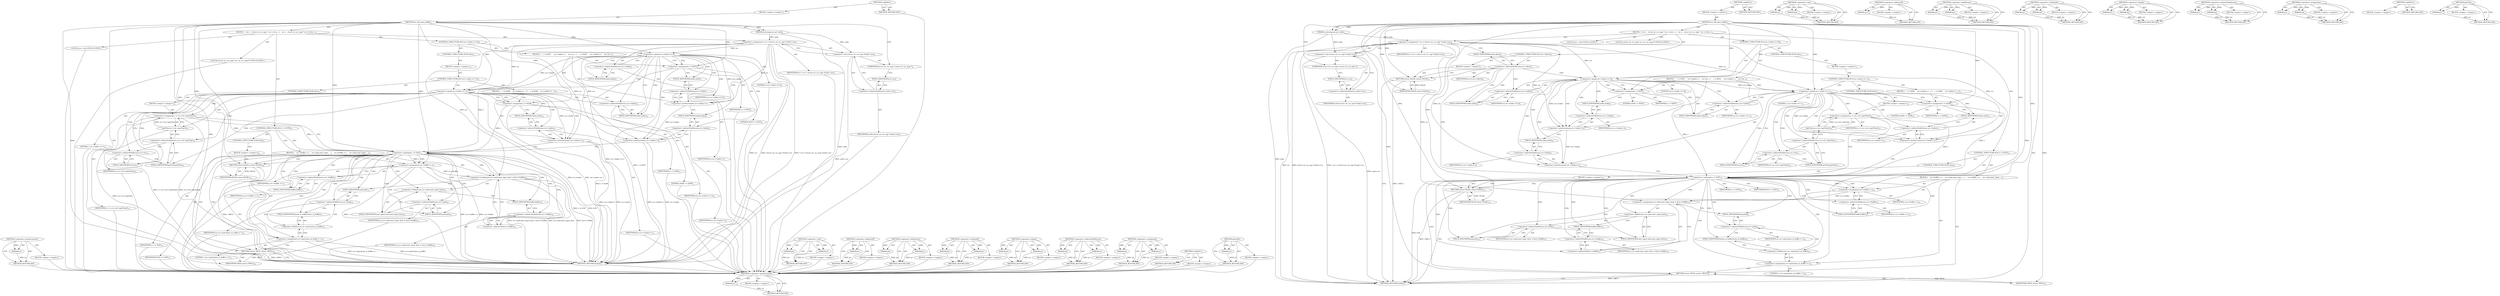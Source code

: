 digraph "getChar" {
vulnerable_147 [label=<(METHOD,&lt;operator&gt;.postIncrement)>];
vulnerable_148 [label=<(PARAM,p1)>];
vulnerable_149 [label=<(BLOCK,&lt;empty&gt;,&lt;empty&gt;)>];
vulnerable_150 [label=<(METHOD_RETURN,ANY)>];
vulnerable_6 [label=<(METHOD,&lt;global&gt;)<SUB>1</SUB>>];
vulnerable_7 [label=<(BLOCK,&lt;empty&gt;,&lt;empty&gt;)<SUB>1</SUB>>];
vulnerable_8 [label=<(METHOD,str_fill_input_buffer)<SUB>1</SUB>>];
vulnerable_9 [label=<(PARAM,j_decompress_ptr cinfo)<SUB>1</SUB>>];
vulnerable_10 [label=<(BLOCK,{
   int c;
   struct str_src_mgr * src = (stru...,{
   int c;
   struct str_src_mgr * src = (stru...)<SUB>2</SUB>>];
vulnerable_11 [label="<(LOCAL,int c: int)<SUB>3</SUB>>"];
vulnerable_12 [label="<(LOCAL,struct str_src_mgr* src: str_src_mgr*)<SUB>4</SUB>>"];
vulnerable_13 [label=<(&lt;operator&gt;.assignment,* src = (struct str_src_mgr *)cinfo-&gt;src)<SUB>4</SUB>>];
vulnerable_14 [label=<(IDENTIFIER,src,* src = (struct str_src_mgr *)cinfo-&gt;src)<SUB>4</SUB>>];
vulnerable_15 [label=<(&lt;operator&gt;.cast,(struct str_src_mgr *)cinfo-&gt;src)<SUB>4</SUB>>];
vulnerable_16 [label=<(UNKNOWN,struct str_src_mgr *,struct str_src_mgr *)<SUB>4</SUB>>];
vulnerable_17 [label=<(&lt;operator&gt;.indirectFieldAccess,cinfo-&gt;src)<SUB>4</SUB>>];
vulnerable_18 [label=<(IDENTIFIER,cinfo,(struct str_src_mgr *)cinfo-&gt;src)<SUB>4</SUB>>];
vulnerable_19 [label=<(FIELD_IDENTIFIER,src,src)<SUB>4</SUB>>];
vulnerable_20 [label=<(CONTROL_STRUCTURE,IF,if (src-&gt;abort))<SUB>5</SUB>>];
vulnerable_21 [label=<(&lt;operator&gt;.indirectFieldAccess,src-&gt;abort)<SUB>5</SUB>>];
vulnerable_22 [label=<(IDENTIFIER,src,if (src-&gt;abort))<SUB>5</SUB>>];
vulnerable_23 [label=<(FIELD_IDENTIFIER,abort,abort)<SUB>5</SUB>>];
vulnerable_24 [label=<(BLOCK,&lt;empty&gt;,&lt;empty&gt;)<SUB>5</SUB>>];
vulnerable_25 [label=<(RETURN,return FALSE;,return FALSE;)<SUB>5</SUB>>];
vulnerable_26 [label=<(IDENTIFIER,FALSE,return FALSE;)<SUB>5</SUB>>];
vulnerable_27 [label=<(CONTROL_STRUCTURE,IF,if (src-&gt;index == 0))<SUB>6</SUB>>];
vulnerable_28 [label=<(&lt;operator&gt;.equals,src-&gt;index == 0)<SUB>6</SUB>>];
vulnerable_29 [label=<(&lt;operator&gt;.indirectFieldAccess,src-&gt;index)<SUB>6</SUB>>];
vulnerable_30 [label=<(IDENTIFIER,src,src-&gt;index == 0)<SUB>6</SUB>>];
vulnerable_31 [label=<(FIELD_IDENTIFIER,index,index)<SUB>6</SUB>>];
vulnerable_32 [label=<(LITERAL,0,src-&gt;index == 0)<SUB>6</SUB>>];
vulnerable_33 [label=<(BLOCK,{
     c = 0xFF;
     src-&gt;index++;
    src-&gt;in...,{
     c = 0xFF;
     src-&gt;index++;
    src-&gt;in...)<SUB>6</SUB>>];
vulnerable_34 [label=<(&lt;operator&gt;.assignment,c = 0xFF)<SUB>7</SUB>>];
vulnerable_35 [label=<(IDENTIFIER,c,c = 0xFF)<SUB>7</SUB>>];
vulnerable_36 [label=<(LITERAL,0xFF,c = 0xFF)<SUB>7</SUB>>];
vulnerable_37 [label=<(&lt;operator&gt;.postIncrement,src-&gt;index++)<SUB>8</SUB>>];
vulnerable_38 [label=<(&lt;operator&gt;.indirectFieldAccess,src-&gt;index)<SUB>8</SUB>>];
vulnerable_39 [label=<(IDENTIFIER,src,src-&gt;index++)<SUB>8</SUB>>];
vulnerable_40 [label=<(FIELD_IDENTIFIER,index,index)<SUB>8</SUB>>];
vulnerable_41 [label=<(&lt;operator&gt;.postIncrement,src-&gt;index++)<SUB>9</SUB>>];
vulnerable_42 [label=<(&lt;operator&gt;.indirectFieldAccess,src-&gt;index)<SUB>9</SUB>>];
vulnerable_43 [label=<(IDENTIFIER,src,src-&gt;index++)<SUB>9</SUB>>];
vulnerable_44 [label=<(FIELD_IDENTIFIER,index,index)<SUB>9</SUB>>];
vulnerable_45 [label=<(CONTROL_STRUCTURE,ELSE,else)<SUB>11</SUB>>];
vulnerable_46 [label=<(BLOCK,&lt;empty&gt;,&lt;empty&gt;)<SUB>11</SUB>>];
vulnerable_47 [label=<(CONTROL_STRUCTURE,IF,if (src-&gt;index == 1))<SUB>11</SUB>>];
vulnerable_48 [label=<(&lt;operator&gt;.equals,src-&gt;index == 1)<SUB>11</SUB>>];
vulnerable_49 [label=<(&lt;operator&gt;.indirectFieldAccess,src-&gt;index)<SUB>11</SUB>>];
vulnerable_50 [label=<(IDENTIFIER,src,src-&gt;index == 1)<SUB>11</SUB>>];
vulnerable_51 [label=<(FIELD_IDENTIFIER,index,index)<SUB>11</SUB>>];
vulnerable_52 [label=<(LITERAL,1,src-&gt;index == 1)<SUB>11</SUB>>];
vulnerable_53 [label=<(BLOCK,{
    c = 0xD8;
    src-&gt;index++;
  },{
    c = 0xD8;
    src-&gt;index++;
  })<SUB>11</SUB>>];
vulnerable_54 [label=<(&lt;operator&gt;.assignment,c = 0xD8)<SUB>12</SUB>>];
vulnerable_55 [label=<(IDENTIFIER,c,c = 0xD8)<SUB>12</SUB>>];
vulnerable_56 [label=<(LITERAL,0xD8,c = 0xD8)<SUB>12</SUB>>];
vulnerable_57 [label=<(&lt;operator&gt;.postIncrement,src-&gt;index++)<SUB>13</SUB>>];
vulnerable_58 [label=<(&lt;operator&gt;.indirectFieldAccess,src-&gt;index)<SUB>13</SUB>>];
vulnerable_59 [label=<(IDENTIFIER,src,src-&gt;index++)<SUB>13</SUB>>];
vulnerable_60 [label=<(FIELD_IDENTIFIER,index,index)<SUB>13</SUB>>];
vulnerable_61 [label=<(CONTROL_STRUCTURE,ELSE,else)<SUB>15</SUB>>];
vulnerable_62 [label=<(BLOCK,&lt;empty&gt;,&lt;empty&gt;)<SUB>15</SUB>>];
vulnerable_63 [label=<(&lt;operator&gt;.assignment,c = src-&gt;str-&gt;getChar())<SUB>15</SUB>>];
vulnerable_64 [label=<(IDENTIFIER,c,c = src-&gt;str-&gt;getChar())<SUB>15</SUB>>];
vulnerable_65 [label=<(getChar,src-&gt;str-&gt;getChar())<SUB>15</SUB>>];
vulnerable_66 [label=<(&lt;operator&gt;.indirectFieldAccess,src-&gt;str-&gt;getChar)<SUB>15</SUB>>];
vulnerable_67 [label=<(&lt;operator&gt;.indirectFieldAccess,src-&gt;str)<SUB>15</SUB>>];
vulnerable_68 [label=<(IDENTIFIER,src,src-&gt;str-&gt;getChar())<SUB>15</SUB>>];
vulnerable_69 [label=<(FIELD_IDENTIFIER,str,str)<SUB>15</SUB>>];
vulnerable_70 [label=<(FIELD_IDENTIFIER,getChar,getChar)<SUB>15</SUB>>];
vulnerable_71 [label=<(CONTROL_STRUCTURE,IF,if (c != EOF))<SUB>16</SUB>>];
vulnerable_72 [label=<(&lt;operator&gt;.notEquals,c != EOF)<SUB>16</SUB>>];
vulnerable_73 [label=<(IDENTIFIER,c,c != EOF)<SUB>16</SUB>>];
vulnerable_74 [label=<(IDENTIFIER,EOF,c != EOF)<SUB>16</SUB>>];
vulnerable_75 [label=<(BLOCK,{
    src-&gt;buffer = c;
    src-&gt;pub.next_input_...,{
    src-&gt;buffer = c;
    src-&gt;pub.next_input_...)<SUB>17</SUB>>];
vulnerable_76 [label=<(&lt;operator&gt;.assignment,src-&gt;buffer = c)<SUB>18</SUB>>];
vulnerable_77 [label=<(&lt;operator&gt;.indirectFieldAccess,src-&gt;buffer)<SUB>18</SUB>>];
vulnerable_78 [label=<(IDENTIFIER,src,src-&gt;buffer = c)<SUB>18</SUB>>];
vulnerable_79 [label=<(FIELD_IDENTIFIER,buffer,buffer)<SUB>18</SUB>>];
vulnerable_80 [label=<(IDENTIFIER,c,src-&gt;buffer = c)<SUB>18</SUB>>];
vulnerable_81 [label=<(&lt;operator&gt;.assignment,src-&gt;pub.next_input_byte = &amp;src-&gt;buffer)<SUB>19</SUB>>];
vulnerable_82 [label=<(&lt;operator&gt;.fieldAccess,src-&gt;pub.next_input_byte)<SUB>19</SUB>>];
vulnerable_83 [label=<(&lt;operator&gt;.indirectFieldAccess,src-&gt;pub)<SUB>19</SUB>>];
vulnerable_84 [label=<(IDENTIFIER,src,src-&gt;pub.next_input_byte = &amp;src-&gt;buffer)<SUB>19</SUB>>];
vulnerable_85 [label=<(FIELD_IDENTIFIER,pub,pub)<SUB>19</SUB>>];
vulnerable_86 [label=<(FIELD_IDENTIFIER,next_input_byte,next_input_byte)<SUB>19</SUB>>];
vulnerable_87 [label=<(&lt;operator&gt;.addressOf,&amp;src-&gt;buffer)<SUB>19</SUB>>];
vulnerable_88 [label=<(&lt;operator&gt;.indirectFieldAccess,src-&gt;buffer)<SUB>19</SUB>>];
vulnerable_89 [label=<(IDENTIFIER,src,src-&gt;pub.next_input_byte = &amp;src-&gt;buffer)<SUB>19</SUB>>];
vulnerable_90 [label=<(FIELD_IDENTIFIER,buffer,buffer)<SUB>19</SUB>>];
vulnerable_91 [label=<(&lt;operator&gt;.assignment,src-&gt;pub.bytes_in_buffer = 1)<SUB>20</SUB>>];
vulnerable_92 [label=<(&lt;operator&gt;.fieldAccess,src-&gt;pub.bytes_in_buffer)<SUB>20</SUB>>];
vulnerable_93 [label=<(&lt;operator&gt;.indirectFieldAccess,src-&gt;pub)<SUB>20</SUB>>];
vulnerable_94 [label=<(IDENTIFIER,src,src-&gt;pub.bytes_in_buffer = 1)<SUB>20</SUB>>];
vulnerable_95 [label=<(FIELD_IDENTIFIER,pub,pub)<SUB>20</SUB>>];
vulnerable_96 [label=<(FIELD_IDENTIFIER,bytes_in_buffer,bytes_in_buffer)<SUB>20</SUB>>];
vulnerable_97 [label=<(LITERAL,1,src-&gt;pub.bytes_in_buffer = 1)<SUB>20</SUB>>];
vulnerable_98 [label=<(RETURN,return TRUE;,return TRUE;)<SUB>21</SUB>>];
vulnerable_99 [label=<(IDENTIFIER,TRUE,return TRUE;)<SUB>21</SUB>>];
vulnerable_100 [label=<(CONTROL_STRUCTURE,ELSE,else)<SUB>23</SUB>>];
vulnerable_101 [label=<(BLOCK,&lt;empty&gt;,&lt;empty&gt;)<SUB>23</SUB>>];
vulnerable_102 [label=<(RETURN,return FALSE;,return FALSE;)<SUB>23</SUB>>];
vulnerable_103 [label=<(IDENTIFIER,FALSE,return FALSE;)<SUB>23</SUB>>];
vulnerable_104 [label=<(METHOD_RETURN,boolean)<SUB>1</SUB>>];
vulnerable_106 [label=<(METHOD_RETURN,ANY)<SUB>1</SUB>>];
vulnerable_132 [label=<(METHOD,&lt;operator&gt;.cast)>];
vulnerable_133 [label=<(PARAM,p1)>];
vulnerable_134 [label=<(PARAM,p2)>];
vulnerable_135 [label=<(BLOCK,&lt;empty&gt;,&lt;empty&gt;)>];
vulnerable_136 [label=<(METHOD_RETURN,ANY)>];
vulnerable_165 [label=<(METHOD,&lt;operator&gt;.addressOf)>];
vulnerable_166 [label=<(PARAM,p1)>];
vulnerable_167 [label=<(BLOCK,&lt;empty&gt;,&lt;empty&gt;)>];
vulnerable_168 [label=<(METHOD_RETURN,ANY)>];
vulnerable_160 [label=<(METHOD,&lt;operator&gt;.fieldAccess)>];
vulnerable_161 [label=<(PARAM,p1)>];
vulnerable_162 [label=<(PARAM,p2)>];
vulnerable_163 [label=<(BLOCK,&lt;empty&gt;,&lt;empty&gt;)>];
vulnerable_164 [label=<(METHOD_RETURN,ANY)>];
vulnerable_155 [label=<(METHOD,&lt;operator&gt;.notEquals)>];
vulnerable_156 [label=<(PARAM,p1)>];
vulnerable_157 [label=<(PARAM,p2)>];
vulnerable_158 [label=<(BLOCK,&lt;empty&gt;,&lt;empty&gt;)>];
vulnerable_159 [label=<(METHOD_RETURN,ANY)>];
vulnerable_142 [label=<(METHOD,&lt;operator&gt;.equals)>];
vulnerable_143 [label=<(PARAM,p1)>];
vulnerable_144 [label=<(PARAM,p2)>];
vulnerable_145 [label=<(BLOCK,&lt;empty&gt;,&lt;empty&gt;)>];
vulnerable_146 [label=<(METHOD_RETURN,ANY)>];
vulnerable_137 [label=<(METHOD,&lt;operator&gt;.indirectFieldAccess)>];
vulnerable_138 [label=<(PARAM,p1)>];
vulnerable_139 [label=<(PARAM,p2)>];
vulnerable_140 [label=<(BLOCK,&lt;empty&gt;,&lt;empty&gt;)>];
vulnerable_141 [label=<(METHOD_RETURN,ANY)>];
vulnerable_127 [label=<(METHOD,&lt;operator&gt;.assignment)>];
vulnerable_128 [label=<(PARAM,p1)>];
vulnerable_129 [label=<(PARAM,p2)>];
vulnerable_130 [label=<(BLOCK,&lt;empty&gt;,&lt;empty&gt;)>];
vulnerable_131 [label=<(METHOD_RETURN,ANY)>];
vulnerable_121 [label=<(METHOD,&lt;global&gt;)<SUB>1</SUB>>];
vulnerable_122 [label=<(BLOCK,&lt;empty&gt;,&lt;empty&gt;)>];
vulnerable_123 [label=<(METHOD_RETURN,ANY)>];
vulnerable_151 [label=<(METHOD,getChar)>];
vulnerable_152 [label=<(PARAM,p1)>];
vulnerable_153 [label=<(BLOCK,&lt;empty&gt;,&lt;empty&gt;)>];
vulnerable_154 [label=<(METHOD_RETURN,ANY)>];
fixed_140 [label=<(METHOD,&lt;operator&gt;.postIncrement)>];
fixed_141 [label=<(PARAM,p1)>];
fixed_142 [label=<(BLOCK,&lt;empty&gt;,&lt;empty&gt;)>];
fixed_143 [label=<(METHOD_RETURN,ANY)>];
fixed_6 [label=<(METHOD,&lt;global&gt;)<SUB>1</SUB>>];
fixed_7 [label=<(BLOCK,&lt;empty&gt;,&lt;empty&gt;)<SUB>1</SUB>>];
fixed_8 [label=<(METHOD,str_fill_input_buffer)<SUB>1</SUB>>];
fixed_9 [label=<(PARAM,j_decompress_ptr cinfo)<SUB>1</SUB>>];
fixed_10 [label=<(BLOCK,{
   int c;
   struct str_src_mgr * src = (stru...,{
   int c;
   struct str_src_mgr * src = (stru...)<SUB>2</SUB>>];
fixed_11 [label="<(LOCAL,int c: int)<SUB>3</SUB>>"];
fixed_12 [label="<(LOCAL,struct str_src_mgr* src: str_src_mgr*)<SUB>4</SUB>>"];
fixed_13 [label=<(&lt;operator&gt;.assignment,* src = (struct str_src_mgr *)cinfo-&gt;src)<SUB>4</SUB>>];
fixed_14 [label=<(IDENTIFIER,src,* src = (struct str_src_mgr *)cinfo-&gt;src)<SUB>4</SUB>>];
fixed_15 [label=<(&lt;operator&gt;.cast,(struct str_src_mgr *)cinfo-&gt;src)<SUB>4</SUB>>];
fixed_16 [label=<(UNKNOWN,struct str_src_mgr *,struct str_src_mgr *)<SUB>4</SUB>>];
fixed_17 [label=<(&lt;operator&gt;.indirectFieldAccess,cinfo-&gt;src)<SUB>4</SUB>>];
fixed_18 [label=<(IDENTIFIER,cinfo,(struct str_src_mgr *)cinfo-&gt;src)<SUB>4</SUB>>];
fixed_19 [label=<(FIELD_IDENTIFIER,src,src)<SUB>4</SUB>>];
fixed_20 [label=<(CONTROL_STRUCTURE,IF,if (src-&gt;index == 0))<SUB>5</SUB>>];
fixed_21 [label=<(&lt;operator&gt;.equals,src-&gt;index == 0)<SUB>5</SUB>>];
fixed_22 [label=<(&lt;operator&gt;.indirectFieldAccess,src-&gt;index)<SUB>5</SUB>>];
fixed_23 [label=<(IDENTIFIER,src,src-&gt;index == 0)<SUB>5</SUB>>];
fixed_24 [label=<(FIELD_IDENTIFIER,index,index)<SUB>5</SUB>>];
fixed_25 [label=<(LITERAL,0,src-&gt;index == 0)<SUB>5</SUB>>];
fixed_26 [label=<(BLOCK,{
     c = 0xFF;
     src-&gt;index++;
    src-&gt;in...,{
     c = 0xFF;
     src-&gt;index++;
    src-&gt;in...)<SUB>5</SUB>>];
fixed_27 [label=<(&lt;operator&gt;.assignment,c = 0xFF)<SUB>6</SUB>>];
fixed_28 [label=<(IDENTIFIER,c,c = 0xFF)<SUB>6</SUB>>];
fixed_29 [label=<(LITERAL,0xFF,c = 0xFF)<SUB>6</SUB>>];
fixed_30 [label=<(&lt;operator&gt;.postIncrement,src-&gt;index++)<SUB>7</SUB>>];
fixed_31 [label=<(&lt;operator&gt;.indirectFieldAccess,src-&gt;index)<SUB>7</SUB>>];
fixed_32 [label=<(IDENTIFIER,src,src-&gt;index++)<SUB>7</SUB>>];
fixed_33 [label=<(FIELD_IDENTIFIER,index,index)<SUB>7</SUB>>];
fixed_34 [label=<(&lt;operator&gt;.postIncrement,src-&gt;index++)<SUB>8</SUB>>];
fixed_35 [label=<(&lt;operator&gt;.indirectFieldAccess,src-&gt;index)<SUB>8</SUB>>];
fixed_36 [label=<(IDENTIFIER,src,src-&gt;index++)<SUB>8</SUB>>];
fixed_37 [label=<(FIELD_IDENTIFIER,index,index)<SUB>8</SUB>>];
fixed_38 [label=<(CONTROL_STRUCTURE,ELSE,else)<SUB>10</SUB>>];
fixed_39 [label=<(BLOCK,&lt;empty&gt;,&lt;empty&gt;)<SUB>10</SUB>>];
fixed_40 [label=<(CONTROL_STRUCTURE,IF,if (src-&gt;index == 1))<SUB>10</SUB>>];
fixed_41 [label=<(&lt;operator&gt;.equals,src-&gt;index == 1)<SUB>10</SUB>>];
fixed_42 [label=<(&lt;operator&gt;.indirectFieldAccess,src-&gt;index)<SUB>10</SUB>>];
fixed_43 [label=<(IDENTIFIER,src,src-&gt;index == 1)<SUB>10</SUB>>];
fixed_44 [label=<(FIELD_IDENTIFIER,index,index)<SUB>10</SUB>>];
fixed_45 [label=<(LITERAL,1,src-&gt;index == 1)<SUB>10</SUB>>];
fixed_46 [label=<(BLOCK,{
    c = 0xD8;
    src-&gt;index++;
  },{
    c = 0xD8;
    src-&gt;index++;
  })<SUB>10</SUB>>];
fixed_47 [label=<(&lt;operator&gt;.assignment,c = 0xD8)<SUB>11</SUB>>];
fixed_48 [label=<(IDENTIFIER,c,c = 0xD8)<SUB>11</SUB>>];
fixed_49 [label=<(LITERAL,0xD8,c = 0xD8)<SUB>11</SUB>>];
fixed_50 [label=<(&lt;operator&gt;.postIncrement,src-&gt;index++)<SUB>12</SUB>>];
fixed_51 [label=<(&lt;operator&gt;.indirectFieldAccess,src-&gt;index)<SUB>12</SUB>>];
fixed_52 [label=<(IDENTIFIER,src,src-&gt;index++)<SUB>12</SUB>>];
fixed_53 [label=<(FIELD_IDENTIFIER,index,index)<SUB>12</SUB>>];
fixed_54 [label=<(CONTROL_STRUCTURE,ELSE,else)<SUB>14</SUB>>];
fixed_55 [label=<(BLOCK,&lt;empty&gt;,&lt;empty&gt;)<SUB>14</SUB>>];
fixed_56 [label=<(&lt;operator&gt;.assignment,c = src-&gt;str-&gt;getChar())<SUB>14</SUB>>];
fixed_57 [label=<(IDENTIFIER,c,c = src-&gt;str-&gt;getChar())<SUB>14</SUB>>];
fixed_58 [label=<(getChar,src-&gt;str-&gt;getChar())<SUB>14</SUB>>];
fixed_59 [label=<(&lt;operator&gt;.indirectFieldAccess,src-&gt;str-&gt;getChar)<SUB>14</SUB>>];
fixed_60 [label=<(&lt;operator&gt;.indirectFieldAccess,src-&gt;str)<SUB>14</SUB>>];
fixed_61 [label=<(IDENTIFIER,src,src-&gt;str-&gt;getChar())<SUB>14</SUB>>];
fixed_62 [label=<(FIELD_IDENTIFIER,str,str)<SUB>14</SUB>>];
fixed_63 [label=<(FIELD_IDENTIFIER,getChar,getChar)<SUB>14</SUB>>];
fixed_64 [label=<(CONTROL_STRUCTURE,IF,if (c != EOF))<SUB>15</SUB>>];
fixed_65 [label=<(&lt;operator&gt;.notEquals,c != EOF)<SUB>15</SUB>>];
fixed_66 [label=<(IDENTIFIER,c,c != EOF)<SUB>15</SUB>>];
fixed_67 [label=<(IDENTIFIER,EOF,c != EOF)<SUB>15</SUB>>];
fixed_68 [label=<(BLOCK,{
    src-&gt;buffer = c;
    src-&gt;pub.next_input_...,{
    src-&gt;buffer = c;
    src-&gt;pub.next_input_...)<SUB>16</SUB>>];
fixed_69 [label=<(&lt;operator&gt;.assignment,src-&gt;buffer = c)<SUB>17</SUB>>];
fixed_70 [label=<(&lt;operator&gt;.indirectFieldAccess,src-&gt;buffer)<SUB>17</SUB>>];
fixed_71 [label=<(IDENTIFIER,src,src-&gt;buffer = c)<SUB>17</SUB>>];
fixed_72 [label=<(FIELD_IDENTIFIER,buffer,buffer)<SUB>17</SUB>>];
fixed_73 [label=<(IDENTIFIER,c,src-&gt;buffer = c)<SUB>17</SUB>>];
fixed_74 [label=<(&lt;operator&gt;.assignment,src-&gt;pub.next_input_byte = &amp;src-&gt;buffer)<SUB>18</SUB>>];
fixed_75 [label=<(&lt;operator&gt;.fieldAccess,src-&gt;pub.next_input_byte)<SUB>18</SUB>>];
fixed_76 [label=<(&lt;operator&gt;.indirectFieldAccess,src-&gt;pub)<SUB>18</SUB>>];
fixed_77 [label=<(IDENTIFIER,src,src-&gt;pub.next_input_byte = &amp;src-&gt;buffer)<SUB>18</SUB>>];
fixed_78 [label=<(FIELD_IDENTIFIER,pub,pub)<SUB>18</SUB>>];
fixed_79 [label=<(FIELD_IDENTIFIER,next_input_byte,next_input_byte)<SUB>18</SUB>>];
fixed_80 [label=<(&lt;operator&gt;.addressOf,&amp;src-&gt;buffer)<SUB>18</SUB>>];
fixed_81 [label=<(&lt;operator&gt;.indirectFieldAccess,src-&gt;buffer)<SUB>18</SUB>>];
fixed_82 [label=<(IDENTIFIER,src,src-&gt;pub.next_input_byte = &amp;src-&gt;buffer)<SUB>18</SUB>>];
fixed_83 [label=<(FIELD_IDENTIFIER,buffer,buffer)<SUB>18</SUB>>];
fixed_84 [label=<(&lt;operator&gt;.assignment,src-&gt;pub.bytes_in_buffer = 1)<SUB>19</SUB>>];
fixed_85 [label=<(&lt;operator&gt;.fieldAccess,src-&gt;pub.bytes_in_buffer)<SUB>19</SUB>>];
fixed_86 [label=<(&lt;operator&gt;.indirectFieldAccess,src-&gt;pub)<SUB>19</SUB>>];
fixed_87 [label=<(IDENTIFIER,src,src-&gt;pub.bytes_in_buffer = 1)<SUB>19</SUB>>];
fixed_88 [label=<(FIELD_IDENTIFIER,pub,pub)<SUB>19</SUB>>];
fixed_89 [label=<(FIELD_IDENTIFIER,bytes_in_buffer,bytes_in_buffer)<SUB>19</SUB>>];
fixed_90 [label=<(LITERAL,1,src-&gt;pub.bytes_in_buffer = 1)<SUB>19</SUB>>];
fixed_91 [label=<(RETURN,return TRUE;,return TRUE;)<SUB>20</SUB>>];
fixed_92 [label=<(IDENTIFIER,TRUE,return TRUE;)<SUB>20</SUB>>];
fixed_93 [label=<(CONTROL_STRUCTURE,ELSE,else)<SUB>22</SUB>>];
fixed_94 [label=<(BLOCK,&lt;empty&gt;,&lt;empty&gt;)<SUB>22</SUB>>];
fixed_95 [label=<(RETURN,return FALSE;,return FALSE;)<SUB>22</SUB>>];
fixed_96 [label=<(IDENTIFIER,FALSE,return FALSE;)<SUB>22</SUB>>];
fixed_97 [label=<(METHOD_RETURN,boolean)<SUB>1</SUB>>];
fixed_99 [label=<(METHOD_RETURN,ANY)<SUB>1</SUB>>];
fixed_125 [label=<(METHOD,&lt;operator&gt;.cast)>];
fixed_126 [label=<(PARAM,p1)>];
fixed_127 [label=<(PARAM,p2)>];
fixed_128 [label=<(BLOCK,&lt;empty&gt;,&lt;empty&gt;)>];
fixed_129 [label=<(METHOD_RETURN,ANY)>];
fixed_158 [label=<(METHOD,&lt;operator&gt;.addressOf)>];
fixed_159 [label=<(PARAM,p1)>];
fixed_160 [label=<(BLOCK,&lt;empty&gt;,&lt;empty&gt;)>];
fixed_161 [label=<(METHOD_RETURN,ANY)>];
fixed_153 [label=<(METHOD,&lt;operator&gt;.fieldAccess)>];
fixed_154 [label=<(PARAM,p1)>];
fixed_155 [label=<(PARAM,p2)>];
fixed_156 [label=<(BLOCK,&lt;empty&gt;,&lt;empty&gt;)>];
fixed_157 [label=<(METHOD_RETURN,ANY)>];
fixed_148 [label=<(METHOD,&lt;operator&gt;.notEquals)>];
fixed_149 [label=<(PARAM,p1)>];
fixed_150 [label=<(PARAM,p2)>];
fixed_151 [label=<(BLOCK,&lt;empty&gt;,&lt;empty&gt;)>];
fixed_152 [label=<(METHOD_RETURN,ANY)>];
fixed_135 [label=<(METHOD,&lt;operator&gt;.equals)>];
fixed_136 [label=<(PARAM,p1)>];
fixed_137 [label=<(PARAM,p2)>];
fixed_138 [label=<(BLOCK,&lt;empty&gt;,&lt;empty&gt;)>];
fixed_139 [label=<(METHOD_RETURN,ANY)>];
fixed_130 [label=<(METHOD,&lt;operator&gt;.indirectFieldAccess)>];
fixed_131 [label=<(PARAM,p1)>];
fixed_132 [label=<(PARAM,p2)>];
fixed_133 [label=<(BLOCK,&lt;empty&gt;,&lt;empty&gt;)>];
fixed_134 [label=<(METHOD_RETURN,ANY)>];
fixed_120 [label=<(METHOD,&lt;operator&gt;.assignment)>];
fixed_121 [label=<(PARAM,p1)>];
fixed_122 [label=<(PARAM,p2)>];
fixed_123 [label=<(BLOCK,&lt;empty&gt;,&lt;empty&gt;)>];
fixed_124 [label=<(METHOD_RETURN,ANY)>];
fixed_114 [label=<(METHOD,&lt;global&gt;)<SUB>1</SUB>>];
fixed_115 [label=<(BLOCK,&lt;empty&gt;,&lt;empty&gt;)>];
fixed_116 [label=<(METHOD_RETURN,ANY)>];
fixed_144 [label=<(METHOD,getChar)>];
fixed_145 [label=<(PARAM,p1)>];
fixed_146 [label=<(BLOCK,&lt;empty&gt;,&lt;empty&gt;)>];
fixed_147 [label=<(METHOD_RETURN,ANY)>];
vulnerable_147 -> vulnerable_148  [key=0, label="AST: "];
vulnerable_147 -> vulnerable_148  [key=1, label="DDG: "];
vulnerable_147 -> vulnerable_149  [key=0, label="AST: "];
vulnerable_147 -> vulnerable_150  [key=0, label="AST: "];
vulnerable_147 -> vulnerable_150  [key=1, label="CFG: "];
vulnerable_148 -> vulnerable_150  [key=0, label="DDG: p1"];
vulnerable_6 -> vulnerable_7  [key=0, label="AST: "];
vulnerable_6 -> vulnerable_106  [key=0, label="AST: "];
vulnerable_6 -> vulnerable_106  [key=1, label="CFG: "];
vulnerable_7 -> vulnerable_8  [key=0, label="AST: "];
vulnerable_8 -> vulnerable_9  [key=0, label="AST: "];
vulnerable_8 -> vulnerable_9  [key=1, label="DDG: "];
vulnerable_8 -> vulnerable_10  [key=0, label="AST: "];
vulnerable_8 -> vulnerable_104  [key=0, label="AST: "];
vulnerable_8 -> vulnerable_16  [key=0, label="CFG: "];
vulnerable_8 -> vulnerable_25  [key=0, label="DDG: "];
vulnerable_8 -> vulnerable_28  [key=0, label="DDG: "];
vulnerable_8 -> vulnerable_34  [key=0, label="DDG: "];
vulnerable_8 -> vulnerable_72  [key=0, label="DDG: "];
vulnerable_8 -> vulnerable_76  [key=0, label="DDG: "];
vulnerable_8 -> vulnerable_91  [key=0, label="DDG: "];
vulnerable_8 -> vulnerable_98  [key=0, label="DDG: "];
vulnerable_8 -> vulnerable_26  [key=0, label="DDG: "];
vulnerable_8 -> vulnerable_99  [key=0, label="DDG: "];
vulnerable_8 -> vulnerable_102  [key=0, label="DDG: "];
vulnerable_8 -> vulnerable_103  [key=0, label="DDG: "];
vulnerable_8 -> vulnerable_48  [key=0, label="DDG: "];
vulnerable_8 -> vulnerable_54  [key=0, label="DDG: "];
vulnerable_9 -> vulnerable_104  [key=0, label="DDG: cinfo"];
vulnerable_9 -> vulnerable_13  [key=0, label="DDG: cinfo"];
vulnerable_9 -> vulnerable_15  [key=0, label="DDG: cinfo"];
vulnerable_10 -> vulnerable_11  [key=0, label="AST: "];
vulnerable_10 -> vulnerable_12  [key=0, label="AST: "];
vulnerable_10 -> vulnerable_13  [key=0, label="AST: "];
vulnerable_10 -> vulnerable_20  [key=0, label="AST: "];
vulnerable_10 -> vulnerable_27  [key=0, label="AST: "];
vulnerable_10 -> vulnerable_71  [key=0, label="AST: "];
vulnerable_13 -> vulnerable_14  [key=0, label="AST: "];
vulnerable_13 -> vulnerable_15  [key=0, label="AST: "];
vulnerable_13 -> vulnerable_23  [key=0, label="CFG: "];
vulnerable_13 -> vulnerable_104  [key=0, label="DDG: src"];
vulnerable_13 -> vulnerable_104  [key=1, label="DDG: (struct str_src_mgr *)cinfo-&gt;src"];
vulnerable_13 -> vulnerable_104  [key=2, label="DDG: * src = (struct str_src_mgr *)cinfo-&gt;src"];
vulnerable_13 -> vulnerable_28  [key=0, label="DDG: src"];
vulnerable_13 -> vulnerable_81  [key=0, label="DDG: src"];
vulnerable_13 -> vulnerable_37  [key=0, label="DDG: src"];
vulnerable_13 -> vulnerable_41  [key=0, label="DDG: src"];
vulnerable_13 -> vulnerable_48  [key=0, label="DDG: src"];
vulnerable_13 -> vulnerable_57  [key=0, label="DDG: src"];
vulnerable_15 -> vulnerable_16  [key=0, label="AST: "];
vulnerable_15 -> vulnerable_17  [key=0, label="AST: "];
vulnerable_15 -> vulnerable_13  [key=0, label="CFG: "];
vulnerable_15 -> vulnerable_104  [key=0, label="DDG: cinfo-&gt;src"];
vulnerable_16 -> vulnerable_19  [key=0, label="CFG: "];
vulnerable_17 -> vulnerable_18  [key=0, label="AST: "];
vulnerable_17 -> vulnerable_19  [key=0, label="AST: "];
vulnerable_17 -> vulnerable_15  [key=0, label="CFG: "];
vulnerable_19 -> vulnerable_17  [key=0, label="CFG: "];
vulnerable_20 -> vulnerable_21  [key=0, label="AST: "];
vulnerable_20 -> vulnerable_24  [key=0, label="AST: "];
vulnerable_21 -> vulnerable_22  [key=0, label="AST: "];
vulnerable_21 -> vulnerable_23  [key=0, label="AST: "];
vulnerable_21 -> vulnerable_25  [key=0, label="CFG: "];
vulnerable_21 -> vulnerable_25  [key=1, label="CDG: "];
vulnerable_21 -> vulnerable_31  [key=0, label="CFG: "];
vulnerable_21 -> vulnerable_31  [key=1, label="CDG: "];
vulnerable_21 -> vulnerable_28  [key=0, label="CDG: "];
vulnerable_21 -> vulnerable_72  [key=0, label="CDG: "];
vulnerable_21 -> vulnerable_29  [key=0, label="CDG: "];
vulnerable_23 -> vulnerable_21  [key=0, label="CFG: "];
vulnerable_24 -> vulnerable_25  [key=0, label="AST: "];
vulnerable_25 -> vulnerable_26  [key=0, label="AST: "];
vulnerable_25 -> vulnerable_104  [key=0, label="CFG: "];
vulnerable_25 -> vulnerable_104  [key=1, label="DDG: &lt;RET&gt;"];
vulnerable_26 -> vulnerable_25  [key=0, label="DDG: FALSE"];
vulnerable_27 -> vulnerable_28  [key=0, label="AST: "];
vulnerable_27 -> vulnerable_33  [key=0, label="AST: "];
vulnerable_27 -> vulnerable_45  [key=0, label="AST: "];
vulnerable_28 -> vulnerable_29  [key=0, label="AST: "];
vulnerable_28 -> vulnerable_32  [key=0, label="AST: "];
vulnerable_28 -> vulnerable_34  [key=0, label="CFG: "];
vulnerable_28 -> vulnerable_34  [key=1, label="CDG: "];
vulnerable_28 -> vulnerable_51  [key=0, label="CFG: "];
vulnerable_28 -> vulnerable_51  [key=1, label="CDG: "];
vulnerable_28 -> vulnerable_37  [key=0, label="DDG: src-&gt;index"];
vulnerable_28 -> vulnerable_37  [key=1, label="CDG: "];
vulnerable_28 -> vulnerable_48  [key=0, label="DDG: src-&gt;index"];
vulnerable_28 -> vulnerable_48  [key=1, label="CDG: "];
vulnerable_28 -> vulnerable_49  [key=0, label="CDG: "];
vulnerable_28 -> vulnerable_42  [key=0, label="CDG: "];
vulnerable_28 -> vulnerable_38  [key=0, label="CDG: "];
vulnerable_28 -> vulnerable_40  [key=0, label="CDG: "];
vulnerable_28 -> vulnerable_44  [key=0, label="CDG: "];
vulnerable_28 -> vulnerable_41  [key=0, label="CDG: "];
vulnerable_29 -> vulnerable_30  [key=0, label="AST: "];
vulnerable_29 -> vulnerable_31  [key=0, label="AST: "];
vulnerable_29 -> vulnerable_28  [key=0, label="CFG: "];
vulnerable_31 -> vulnerable_29  [key=0, label="CFG: "];
vulnerable_33 -> vulnerable_34  [key=0, label="AST: "];
vulnerable_33 -> vulnerable_37  [key=0, label="AST: "];
vulnerable_33 -> vulnerable_41  [key=0, label="AST: "];
vulnerable_34 -> vulnerable_35  [key=0, label="AST: "];
vulnerable_34 -> vulnerable_36  [key=0, label="AST: "];
vulnerable_34 -> vulnerable_40  [key=0, label="CFG: "];
vulnerable_34 -> vulnerable_72  [key=0, label="DDG: c"];
vulnerable_37 -> vulnerable_38  [key=0, label="AST: "];
vulnerable_37 -> vulnerable_44  [key=0, label="CFG: "];
vulnerable_37 -> vulnerable_41  [key=0, label="DDG: src-&gt;index"];
vulnerable_38 -> vulnerable_39  [key=0, label="AST: "];
vulnerable_38 -> vulnerable_40  [key=0, label="AST: "];
vulnerable_38 -> vulnerable_37  [key=0, label="CFG: "];
vulnerable_40 -> vulnerable_38  [key=0, label="CFG: "];
vulnerable_41 -> vulnerable_42  [key=0, label="AST: "];
vulnerable_41 -> vulnerable_72  [key=0, label="CFG: "];
vulnerable_42 -> vulnerable_43  [key=0, label="AST: "];
vulnerable_42 -> vulnerable_44  [key=0, label="AST: "];
vulnerable_42 -> vulnerable_41  [key=0, label="CFG: "];
vulnerable_44 -> vulnerable_42  [key=0, label="CFG: "];
vulnerable_45 -> vulnerable_46  [key=0, label="AST: "];
vulnerable_46 -> vulnerable_47  [key=0, label="AST: "];
vulnerable_47 -> vulnerable_48  [key=0, label="AST: "];
vulnerable_47 -> vulnerable_53  [key=0, label="AST: "];
vulnerable_47 -> vulnerable_61  [key=0, label="AST: "];
vulnerable_48 -> vulnerable_49  [key=0, label="AST: "];
vulnerable_48 -> vulnerable_52  [key=0, label="AST: "];
vulnerable_48 -> vulnerable_54  [key=0, label="CFG: "];
vulnerable_48 -> vulnerable_54  [key=1, label="CDG: "];
vulnerable_48 -> vulnerable_69  [key=0, label="CFG: "];
vulnerable_48 -> vulnerable_69  [key=1, label="CDG: "];
vulnerable_48 -> vulnerable_57  [key=0, label="DDG: src-&gt;index"];
vulnerable_48 -> vulnerable_57  [key=1, label="CDG: "];
vulnerable_48 -> vulnerable_60  [key=0, label="CDG: "];
vulnerable_48 -> vulnerable_66  [key=0, label="CDG: "];
vulnerable_48 -> vulnerable_67  [key=0, label="CDG: "];
vulnerable_48 -> vulnerable_65  [key=0, label="CDG: "];
vulnerable_48 -> vulnerable_58  [key=0, label="CDG: "];
vulnerable_48 -> vulnerable_70  [key=0, label="CDG: "];
vulnerable_48 -> vulnerable_63  [key=0, label="CDG: "];
vulnerable_49 -> vulnerable_50  [key=0, label="AST: "];
vulnerable_49 -> vulnerable_51  [key=0, label="AST: "];
vulnerable_49 -> vulnerable_48  [key=0, label="CFG: "];
vulnerable_51 -> vulnerable_49  [key=0, label="CFG: "];
vulnerable_53 -> vulnerable_54  [key=0, label="AST: "];
vulnerable_53 -> vulnerable_57  [key=0, label="AST: "];
vulnerable_54 -> vulnerable_55  [key=0, label="AST: "];
vulnerable_54 -> vulnerable_56  [key=0, label="AST: "];
vulnerable_54 -> vulnerable_60  [key=0, label="CFG: "];
vulnerable_54 -> vulnerable_72  [key=0, label="DDG: c"];
vulnerable_57 -> vulnerable_58  [key=0, label="AST: "];
vulnerable_57 -> vulnerable_72  [key=0, label="CFG: "];
vulnerable_58 -> vulnerable_59  [key=0, label="AST: "];
vulnerable_58 -> vulnerable_60  [key=0, label="AST: "];
vulnerable_58 -> vulnerable_57  [key=0, label="CFG: "];
vulnerable_60 -> vulnerable_58  [key=0, label="CFG: "];
vulnerable_61 -> vulnerable_62  [key=0, label="AST: "];
vulnerable_62 -> vulnerable_63  [key=0, label="AST: "];
vulnerable_63 -> vulnerable_64  [key=0, label="AST: "];
vulnerable_63 -> vulnerable_65  [key=0, label="AST: "];
vulnerable_63 -> vulnerable_72  [key=0, label="CFG: "];
vulnerable_63 -> vulnerable_72  [key=1, label="DDG: c"];
vulnerable_65 -> vulnerable_66  [key=0, label="AST: "];
vulnerable_65 -> vulnerable_63  [key=0, label="CFG: "];
vulnerable_65 -> vulnerable_63  [key=1, label="DDG: src-&gt;str-&gt;getChar"];
vulnerable_66 -> vulnerable_67  [key=0, label="AST: "];
vulnerable_66 -> vulnerable_70  [key=0, label="AST: "];
vulnerable_66 -> vulnerable_65  [key=0, label="CFG: "];
vulnerable_67 -> vulnerable_68  [key=0, label="AST: "];
vulnerable_67 -> vulnerable_69  [key=0, label="AST: "];
vulnerable_67 -> vulnerable_70  [key=0, label="CFG: "];
vulnerable_69 -> vulnerable_67  [key=0, label="CFG: "];
vulnerable_70 -> vulnerable_66  [key=0, label="CFG: "];
vulnerable_71 -> vulnerable_72  [key=0, label="AST: "];
vulnerable_71 -> vulnerable_75  [key=0, label="AST: "];
vulnerable_71 -> vulnerable_100  [key=0, label="AST: "];
vulnerable_72 -> vulnerable_73  [key=0, label="AST: "];
vulnerable_72 -> vulnerable_74  [key=0, label="AST: "];
vulnerable_72 -> vulnerable_79  [key=0, label="CFG: "];
vulnerable_72 -> vulnerable_79  [key=1, label="CDG: "];
vulnerable_72 -> vulnerable_102  [key=0, label="CFG: "];
vulnerable_72 -> vulnerable_102  [key=1, label="CDG: "];
vulnerable_72 -> vulnerable_104  [key=0, label="DDG: EOF"];
vulnerable_72 -> vulnerable_76  [key=0, label="DDG: c"];
vulnerable_72 -> vulnerable_76  [key=1, label="CDG: "];
vulnerable_72 -> vulnerable_96  [key=0, label="CDG: "];
vulnerable_72 -> vulnerable_77  [key=0, label="CDG: "];
vulnerable_72 -> vulnerable_98  [key=0, label="CDG: "];
vulnerable_72 -> vulnerable_81  [key=0, label="CDG: "];
vulnerable_72 -> vulnerable_85  [key=0, label="CDG: "];
vulnerable_72 -> vulnerable_95  [key=0, label="CDG: "];
vulnerable_72 -> vulnerable_92  [key=0, label="CDG: "];
vulnerable_72 -> vulnerable_87  [key=0, label="CDG: "];
vulnerable_72 -> vulnerable_91  [key=0, label="CDG: "];
vulnerable_72 -> vulnerable_82  [key=0, label="CDG: "];
vulnerable_72 -> vulnerable_93  [key=0, label="CDG: "];
vulnerable_72 -> vulnerable_90  [key=0, label="CDG: "];
vulnerable_72 -> vulnerable_83  [key=0, label="CDG: "];
vulnerable_72 -> vulnerable_88  [key=0, label="CDG: "];
vulnerable_72 -> vulnerable_86  [key=0, label="CDG: "];
vulnerable_75 -> vulnerable_76  [key=0, label="AST: "];
vulnerable_75 -> vulnerable_81  [key=0, label="AST: "];
vulnerable_75 -> vulnerable_91  [key=0, label="AST: "];
vulnerable_75 -> vulnerable_98  [key=0, label="AST: "];
vulnerable_76 -> vulnerable_77  [key=0, label="AST: "];
vulnerable_76 -> vulnerable_80  [key=0, label="AST: "];
vulnerable_76 -> vulnerable_85  [key=0, label="CFG: "];
vulnerable_76 -> vulnerable_81  [key=0, label="DDG: src-&gt;buffer"];
vulnerable_77 -> vulnerable_78  [key=0, label="AST: "];
vulnerable_77 -> vulnerable_79  [key=0, label="AST: "];
vulnerable_77 -> vulnerable_76  [key=0, label="CFG: "];
vulnerable_79 -> vulnerable_77  [key=0, label="CFG: "];
vulnerable_81 -> vulnerable_82  [key=0, label="AST: "];
vulnerable_81 -> vulnerable_87  [key=0, label="AST: "];
vulnerable_81 -> vulnerable_95  [key=0, label="CFG: "];
vulnerable_82 -> vulnerable_83  [key=0, label="AST: "];
vulnerable_82 -> vulnerable_86  [key=0, label="AST: "];
vulnerable_82 -> vulnerable_90  [key=0, label="CFG: "];
vulnerable_83 -> vulnerable_84  [key=0, label="AST: "];
vulnerable_83 -> vulnerable_85  [key=0, label="AST: "];
vulnerable_83 -> vulnerable_86  [key=0, label="CFG: "];
vulnerable_85 -> vulnerable_83  [key=0, label="CFG: "];
vulnerable_86 -> vulnerable_82  [key=0, label="CFG: "];
vulnerable_87 -> vulnerable_88  [key=0, label="AST: "];
vulnerable_87 -> vulnerable_81  [key=0, label="CFG: "];
vulnerable_88 -> vulnerable_89  [key=0, label="AST: "];
vulnerable_88 -> vulnerable_90  [key=0, label="AST: "];
vulnerable_88 -> vulnerable_87  [key=0, label="CFG: "];
vulnerable_90 -> vulnerable_88  [key=0, label="CFG: "];
vulnerable_91 -> vulnerable_92  [key=0, label="AST: "];
vulnerable_91 -> vulnerable_97  [key=0, label="AST: "];
vulnerable_91 -> vulnerable_98  [key=0, label="CFG: "];
vulnerable_92 -> vulnerable_93  [key=0, label="AST: "];
vulnerable_92 -> vulnerable_96  [key=0, label="AST: "];
vulnerable_92 -> vulnerable_91  [key=0, label="CFG: "];
vulnerable_93 -> vulnerable_94  [key=0, label="AST: "];
vulnerable_93 -> vulnerable_95  [key=0, label="AST: "];
vulnerable_93 -> vulnerable_96  [key=0, label="CFG: "];
vulnerable_95 -> vulnerable_93  [key=0, label="CFG: "];
vulnerable_96 -> vulnerable_92  [key=0, label="CFG: "];
vulnerable_98 -> vulnerable_99  [key=0, label="AST: "];
vulnerable_98 -> vulnerable_104  [key=0, label="CFG: "];
vulnerable_98 -> vulnerable_104  [key=1, label="DDG: &lt;RET&gt;"];
vulnerable_99 -> vulnerable_98  [key=0, label="DDG: TRUE"];
vulnerable_100 -> vulnerable_101  [key=0, label="AST: "];
vulnerable_101 -> vulnerable_102  [key=0, label="AST: "];
vulnerable_102 -> vulnerable_103  [key=0, label="AST: "];
vulnerable_102 -> vulnerable_104  [key=0, label="CFG: "];
vulnerable_102 -> vulnerable_104  [key=1, label="DDG: &lt;RET&gt;"];
vulnerable_103 -> vulnerable_102  [key=0, label="DDG: FALSE"];
vulnerable_132 -> vulnerable_133  [key=0, label="AST: "];
vulnerable_132 -> vulnerable_133  [key=1, label="DDG: "];
vulnerable_132 -> vulnerable_135  [key=0, label="AST: "];
vulnerable_132 -> vulnerable_134  [key=0, label="AST: "];
vulnerable_132 -> vulnerable_134  [key=1, label="DDG: "];
vulnerable_132 -> vulnerable_136  [key=0, label="AST: "];
vulnerable_132 -> vulnerable_136  [key=1, label="CFG: "];
vulnerable_133 -> vulnerable_136  [key=0, label="DDG: p1"];
vulnerable_134 -> vulnerable_136  [key=0, label="DDG: p2"];
vulnerable_165 -> vulnerable_166  [key=0, label="AST: "];
vulnerable_165 -> vulnerable_166  [key=1, label="DDG: "];
vulnerable_165 -> vulnerable_167  [key=0, label="AST: "];
vulnerable_165 -> vulnerable_168  [key=0, label="AST: "];
vulnerable_165 -> vulnerable_168  [key=1, label="CFG: "];
vulnerable_166 -> vulnerable_168  [key=0, label="DDG: p1"];
vulnerable_160 -> vulnerable_161  [key=0, label="AST: "];
vulnerable_160 -> vulnerable_161  [key=1, label="DDG: "];
vulnerable_160 -> vulnerable_163  [key=0, label="AST: "];
vulnerable_160 -> vulnerable_162  [key=0, label="AST: "];
vulnerable_160 -> vulnerable_162  [key=1, label="DDG: "];
vulnerable_160 -> vulnerable_164  [key=0, label="AST: "];
vulnerable_160 -> vulnerable_164  [key=1, label="CFG: "];
vulnerable_161 -> vulnerable_164  [key=0, label="DDG: p1"];
vulnerable_162 -> vulnerable_164  [key=0, label="DDG: p2"];
vulnerable_155 -> vulnerable_156  [key=0, label="AST: "];
vulnerable_155 -> vulnerable_156  [key=1, label="DDG: "];
vulnerable_155 -> vulnerable_158  [key=0, label="AST: "];
vulnerable_155 -> vulnerable_157  [key=0, label="AST: "];
vulnerable_155 -> vulnerable_157  [key=1, label="DDG: "];
vulnerable_155 -> vulnerable_159  [key=0, label="AST: "];
vulnerable_155 -> vulnerable_159  [key=1, label="CFG: "];
vulnerable_156 -> vulnerable_159  [key=0, label="DDG: p1"];
vulnerable_157 -> vulnerable_159  [key=0, label="DDG: p2"];
vulnerable_142 -> vulnerable_143  [key=0, label="AST: "];
vulnerable_142 -> vulnerable_143  [key=1, label="DDG: "];
vulnerable_142 -> vulnerable_145  [key=0, label="AST: "];
vulnerable_142 -> vulnerable_144  [key=0, label="AST: "];
vulnerable_142 -> vulnerable_144  [key=1, label="DDG: "];
vulnerable_142 -> vulnerable_146  [key=0, label="AST: "];
vulnerable_142 -> vulnerable_146  [key=1, label="CFG: "];
vulnerable_143 -> vulnerable_146  [key=0, label="DDG: p1"];
vulnerable_144 -> vulnerable_146  [key=0, label="DDG: p2"];
vulnerable_137 -> vulnerable_138  [key=0, label="AST: "];
vulnerable_137 -> vulnerable_138  [key=1, label="DDG: "];
vulnerable_137 -> vulnerable_140  [key=0, label="AST: "];
vulnerable_137 -> vulnerable_139  [key=0, label="AST: "];
vulnerable_137 -> vulnerable_139  [key=1, label="DDG: "];
vulnerable_137 -> vulnerable_141  [key=0, label="AST: "];
vulnerable_137 -> vulnerable_141  [key=1, label="CFG: "];
vulnerable_138 -> vulnerable_141  [key=0, label="DDG: p1"];
vulnerable_139 -> vulnerable_141  [key=0, label="DDG: p2"];
vulnerable_127 -> vulnerable_128  [key=0, label="AST: "];
vulnerable_127 -> vulnerable_128  [key=1, label="DDG: "];
vulnerable_127 -> vulnerable_130  [key=0, label="AST: "];
vulnerable_127 -> vulnerable_129  [key=0, label="AST: "];
vulnerable_127 -> vulnerable_129  [key=1, label="DDG: "];
vulnerable_127 -> vulnerable_131  [key=0, label="AST: "];
vulnerable_127 -> vulnerable_131  [key=1, label="CFG: "];
vulnerable_128 -> vulnerable_131  [key=0, label="DDG: p1"];
vulnerable_129 -> vulnerable_131  [key=0, label="DDG: p2"];
vulnerable_121 -> vulnerable_122  [key=0, label="AST: "];
vulnerable_121 -> vulnerable_123  [key=0, label="AST: "];
vulnerable_121 -> vulnerable_123  [key=1, label="CFG: "];
vulnerable_151 -> vulnerable_152  [key=0, label="AST: "];
vulnerable_151 -> vulnerable_152  [key=1, label="DDG: "];
vulnerable_151 -> vulnerable_153  [key=0, label="AST: "];
vulnerable_151 -> vulnerable_154  [key=0, label="AST: "];
vulnerable_151 -> vulnerable_154  [key=1, label="CFG: "];
vulnerable_152 -> vulnerable_154  [key=0, label="DDG: p1"];
fixed_140 -> fixed_141  [key=0, label="AST: "];
fixed_140 -> fixed_141  [key=1, label="DDG: "];
fixed_140 -> fixed_142  [key=0, label="AST: "];
fixed_140 -> fixed_143  [key=0, label="AST: "];
fixed_140 -> fixed_143  [key=1, label="CFG: "];
fixed_141 -> fixed_143  [key=0, label="DDG: p1"];
fixed_142 -> vulnerable_147  [key=0];
fixed_143 -> vulnerable_147  [key=0];
fixed_6 -> fixed_7  [key=0, label="AST: "];
fixed_6 -> fixed_99  [key=0, label="AST: "];
fixed_6 -> fixed_99  [key=1, label="CFG: "];
fixed_7 -> fixed_8  [key=0, label="AST: "];
fixed_8 -> fixed_9  [key=0, label="AST: "];
fixed_8 -> fixed_9  [key=1, label="DDG: "];
fixed_8 -> fixed_10  [key=0, label="AST: "];
fixed_8 -> fixed_97  [key=0, label="AST: "];
fixed_8 -> fixed_16  [key=0, label="CFG: "];
fixed_8 -> fixed_21  [key=0, label="DDG: "];
fixed_8 -> fixed_27  [key=0, label="DDG: "];
fixed_8 -> fixed_65  [key=0, label="DDG: "];
fixed_8 -> fixed_69  [key=0, label="DDG: "];
fixed_8 -> fixed_84  [key=0, label="DDG: "];
fixed_8 -> fixed_91  [key=0, label="DDG: "];
fixed_8 -> fixed_92  [key=0, label="DDG: "];
fixed_8 -> fixed_95  [key=0, label="DDG: "];
fixed_8 -> fixed_96  [key=0, label="DDG: "];
fixed_8 -> fixed_41  [key=0, label="DDG: "];
fixed_8 -> fixed_47  [key=0, label="DDG: "];
fixed_9 -> fixed_97  [key=0, label="DDG: cinfo"];
fixed_9 -> fixed_13  [key=0, label="DDG: cinfo"];
fixed_9 -> fixed_15  [key=0, label="DDG: cinfo"];
fixed_10 -> fixed_11  [key=0, label="AST: "];
fixed_10 -> fixed_12  [key=0, label="AST: "];
fixed_10 -> fixed_13  [key=0, label="AST: "];
fixed_10 -> fixed_20  [key=0, label="AST: "];
fixed_10 -> fixed_64  [key=0, label="AST: "];
fixed_11 -> vulnerable_147  [key=0];
fixed_12 -> vulnerable_147  [key=0];
fixed_13 -> fixed_14  [key=0, label="AST: "];
fixed_13 -> fixed_15  [key=0, label="AST: "];
fixed_13 -> fixed_24  [key=0, label="CFG: "];
fixed_13 -> fixed_97  [key=0, label="DDG: src"];
fixed_13 -> fixed_97  [key=1, label="DDG: (struct str_src_mgr *)cinfo-&gt;src"];
fixed_13 -> fixed_97  [key=2, label="DDG: * src = (struct str_src_mgr *)cinfo-&gt;src"];
fixed_13 -> fixed_21  [key=0, label="DDG: src"];
fixed_13 -> fixed_74  [key=0, label="DDG: src"];
fixed_13 -> fixed_30  [key=0, label="DDG: src"];
fixed_13 -> fixed_34  [key=0, label="DDG: src"];
fixed_13 -> fixed_41  [key=0, label="DDG: src"];
fixed_13 -> fixed_50  [key=0, label="DDG: src"];
fixed_14 -> vulnerable_147  [key=0];
fixed_15 -> fixed_16  [key=0, label="AST: "];
fixed_15 -> fixed_17  [key=0, label="AST: "];
fixed_15 -> fixed_13  [key=0, label="CFG: "];
fixed_15 -> fixed_97  [key=0, label="DDG: cinfo-&gt;src"];
fixed_16 -> fixed_19  [key=0, label="CFG: "];
fixed_17 -> fixed_18  [key=0, label="AST: "];
fixed_17 -> fixed_19  [key=0, label="AST: "];
fixed_17 -> fixed_15  [key=0, label="CFG: "];
fixed_18 -> vulnerable_147  [key=0];
fixed_19 -> fixed_17  [key=0, label="CFG: "];
fixed_20 -> fixed_21  [key=0, label="AST: "];
fixed_20 -> fixed_26  [key=0, label="AST: "];
fixed_20 -> fixed_38  [key=0, label="AST: "];
fixed_21 -> fixed_22  [key=0, label="AST: "];
fixed_21 -> fixed_25  [key=0, label="AST: "];
fixed_21 -> fixed_27  [key=0, label="CFG: "];
fixed_21 -> fixed_27  [key=1, label="CDG: "];
fixed_21 -> fixed_44  [key=0, label="CFG: "];
fixed_21 -> fixed_44  [key=1, label="CDG: "];
fixed_21 -> fixed_97  [key=0, label="DDG: src-&gt;index == 0"];
fixed_21 -> fixed_30  [key=0, label="DDG: src-&gt;index"];
fixed_21 -> fixed_30  [key=1, label="CDG: "];
fixed_21 -> fixed_41  [key=0, label="DDG: src-&gt;index"];
fixed_21 -> fixed_41  [key=1, label="CDG: "];
fixed_21 -> fixed_34  [key=0, label="CDG: "];
fixed_21 -> fixed_42  [key=0, label="CDG: "];
fixed_21 -> fixed_37  [key=0, label="CDG: "];
fixed_21 -> fixed_35  [key=0, label="CDG: "];
fixed_21 -> fixed_33  [key=0, label="CDG: "];
fixed_21 -> fixed_31  [key=0, label="CDG: "];
fixed_22 -> fixed_23  [key=0, label="AST: "];
fixed_22 -> fixed_24  [key=0, label="AST: "];
fixed_22 -> fixed_21  [key=0, label="CFG: "];
fixed_23 -> vulnerable_147  [key=0];
fixed_24 -> fixed_22  [key=0, label="CFG: "];
fixed_25 -> vulnerable_147  [key=0];
fixed_26 -> fixed_27  [key=0, label="AST: "];
fixed_26 -> fixed_30  [key=0, label="AST: "];
fixed_26 -> fixed_34  [key=0, label="AST: "];
fixed_27 -> fixed_28  [key=0, label="AST: "];
fixed_27 -> fixed_29  [key=0, label="AST: "];
fixed_27 -> fixed_33  [key=0, label="CFG: "];
fixed_27 -> fixed_97  [key=0, label="DDG: c = 0xFF"];
fixed_27 -> fixed_65  [key=0, label="DDG: c"];
fixed_28 -> vulnerable_147  [key=0];
fixed_29 -> vulnerable_147  [key=0];
fixed_30 -> fixed_31  [key=0, label="AST: "];
fixed_30 -> fixed_37  [key=0, label="CFG: "];
fixed_30 -> fixed_34  [key=0, label="DDG: src-&gt;index"];
fixed_31 -> fixed_32  [key=0, label="AST: "];
fixed_31 -> fixed_33  [key=0, label="AST: "];
fixed_31 -> fixed_30  [key=0, label="CFG: "];
fixed_32 -> vulnerable_147  [key=0];
fixed_33 -> fixed_31  [key=0, label="CFG: "];
fixed_34 -> fixed_35  [key=0, label="AST: "];
fixed_34 -> fixed_65  [key=0, label="CFG: "];
fixed_34 -> fixed_97  [key=0, label="DDG: src-&gt;index"];
fixed_34 -> fixed_97  [key=1, label="DDG: src-&gt;index++"];
fixed_35 -> fixed_36  [key=0, label="AST: "];
fixed_35 -> fixed_37  [key=0, label="AST: "];
fixed_35 -> fixed_34  [key=0, label="CFG: "];
fixed_36 -> vulnerable_147  [key=0];
fixed_37 -> fixed_35  [key=0, label="CFG: "];
fixed_38 -> fixed_39  [key=0, label="AST: "];
fixed_39 -> fixed_40  [key=0, label="AST: "];
fixed_40 -> fixed_41  [key=0, label="AST: "];
fixed_40 -> fixed_46  [key=0, label="AST: "];
fixed_40 -> fixed_54  [key=0, label="AST: "];
fixed_41 -> fixed_42  [key=0, label="AST: "];
fixed_41 -> fixed_45  [key=0, label="AST: "];
fixed_41 -> fixed_47  [key=0, label="CFG: "];
fixed_41 -> fixed_47  [key=1, label="CDG: "];
fixed_41 -> fixed_62  [key=0, label="CFG: "];
fixed_41 -> fixed_62  [key=1, label="CDG: "];
fixed_41 -> fixed_97  [key=0, label="DDG: src-&gt;index"];
fixed_41 -> fixed_97  [key=1, label="DDG: src-&gt;index == 1"];
fixed_41 -> fixed_50  [key=0, label="DDG: src-&gt;index"];
fixed_41 -> fixed_50  [key=1, label="CDG: "];
fixed_41 -> fixed_60  [key=0, label="CDG: "];
fixed_41 -> fixed_51  [key=0, label="CDG: "];
fixed_41 -> fixed_56  [key=0, label="CDG: "];
fixed_41 -> fixed_59  [key=0, label="CDG: "];
fixed_41 -> fixed_58  [key=0, label="CDG: "];
fixed_41 -> fixed_53  [key=0, label="CDG: "];
fixed_41 -> fixed_63  [key=0, label="CDG: "];
fixed_42 -> fixed_43  [key=0, label="AST: "];
fixed_42 -> fixed_44  [key=0, label="AST: "];
fixed_42 -> fixed_41  [key=0, label="CFG: "];
fixed_43 -> vulnerable_147  [key=0];
fixed_44 -> fixed_42  [key=0, label="CFG: "];
fixed_45 -> vulnerable_147  [key=0];
fixed_46 -> fixed_47  [key=0, label="AST: "];
fixed_46 -> fixed_50  [key=0, label="AST: "];
fixed_47 -> fixed_48  [key=0, label="AST: "];
fixed_47 -> fixed_49  [key=0, label="AST: "];
fixed_47 -> fixed_53  [key=0, label="CFG: "];
fixed_47 -> fixed_97  [key=0, label="DDG: c = 0xD8"];
fixed_47 -> fixed_65  [key=0, label="DDG: c"];
fixed_48 -> vulnerable_147  [key=0];
fixed_49 -> vulnerable_147  [key=0];
fixed_50 -> fixed_51  [key=0, label="AST: "];
fixed_50 -> fixed_65  [key=0, label="CFG: "];
fixed_50 -> fixed_97  [key=0, label="DDG: src-&gt;index"];
fixed_50 -> fixed_97  [key=1, label="DDG: src-&gt;index++"];
fixed_51 -> fixed_52  [key=0, label="AST: "];
fixed_51 -> fixed_53  [key=0, label="AST: "];
fixed_51 -> fixed_50  [key=0, label="CFG: "];
fixed_52 -> vulnerable_147  [key=0];
fixed_53 -> fixed_51  [key=0, label="CFG: "];
fixed_54 -> fixed_55  [key=0, label="AST: "];
fixed_55 -> fixed_56  [key=0, label="AST: "];
fixed_56 -> fixed_57  [key=0, label="AST: "];
fixed_56 -> fixed_58  [key=0, label="AST: "];
fixed_56 -> fixed_65  [key=0, label="CFG: "];
fixed_56 -> fixed_65  [key=1, label="DDG: c"];
fixed_56 -> fixed_97  [key=0, label="DDG: src-&gt;str-&gt;getChar()"];
fixed_56 -> fixed_97  [key=1, label="DDG: c = src-&gt;str-&gt;getChar()"];
fixed_57 -> vulnerable_147  [key=0];
fixed_58 -> fixed_59  [key=0, label="AST: "];
fixed_58 -> fixed_56  [key=0, label="CFG: "];
fixed_58 -> fixed_56  [key=1, label="DDG: src-&gt;str-&gt;getChar"];
fixed_58 -> fixed_97  [key=0, label="DDG: src-&gt;str-&gt;getChar"];
fixed_59 -> fixed_60  [key=0, label="AST: "];
fixed_59 -> fixed_63  [key=0, label="AST: "];
fixed_59 -> fixed_58  [key=0, label="CFG: "];
fixed_60 -> fixed_61  [key=0, label="AST: "];
fixed_60 -> fixed_62  [key=0, label="AST: "];
fixed_60 -> fixed_63  [key=0, label="CFG: "];
fixed_61 -> vulnerable_147  [key=0];
fixed_62 -> fixed_60  [key=0, label="CFG: "];
fixed_63 -> fixed_59  [key=0, label="CFG: "];
fixed_64 -> fixed_65  [key=0, label="AST: "];
fixed_64 -> fixed_68  [key=0, label="AST: "];
fixed_64 -> fixed_93  [key=0, label="AST: "];
fixed_65 -> fixed_66  [key=0, label="AST: "];
fixed_65 -> fixed_67  [key=0, label="AST: "];
fixed_65 -> fixed_72  [key=0, label="CFG: "];
fixed_65 -> fixed_72  [key=1, label="CDG: "];
fixed_65 -> fixed_95  [key=0, label="CFG: "];
fixed_65 -> fixed_95  [key=1, label="CDG: "];
fixed_65 -> fixed_97  [key=0, label="DDG: c != EOF"];
fixed_65 -> fixed_97  [key=1, label="DDG: EOF"];
fixed_65 -> fixed_69  [key=0, label="DDG: c"];
fixed_65 -> fixed_69  [key=1, label="CDG: "];
fixed_65 -> fixed_89  [key=0, label="CDG: "];
fixed_65 -> fixed_75  [key=0, label="CDG: "];
fixed_65 -> fixed_81  [key=0, label="CDG: "];
fixed_65 -> fixed_84  [key=0, label="CDG: "];
fixed_65 -> fixed_85  [key=0, label="CDG: "];
fixed_65 -> fixed_74  [key=0, label="CDG: "];
fixed_65 -> fixed_76  [key=0, label="CDG: "];
fixed_65 -> fixed_91  [key=0, label="CDG: "];
fixed_65 -> fixed_79  [key=0, label="CDG: "];
fixed_65 -> fixed_80  [key=0, label="CDG: "];
fixed_65 -> fixed_83  [key=0, label="CDG: "];
fixed_65 -> fixed_88  [key=0, label="CDG: "];
fixed_65 -> fixed_70  [key=0, label="CDG: "];
fixed_65 -> fixed_78  [key=0, label="CDG: "];
fixed_65 -> fixed_86  [key=0, label="CDG: "];
fixed_66 -> vulnerable_147  [key=0];
fixed_67 -> vulnerable_147  [key=0];
fixed_68 -> fixed_69  [key=0, label="AST: "];
fixed_68 -> fixed_74  [key=0, label="AST: "];
fixed_68 -> fixed_84  [key=0, label="AST: "];
fixed_68 -> fixed_91  [key=0, label="AST: "];
fixed_69 -> fixed_70  [key=0, label="AST: "];
fixed_69 -> fixed_73  [key=0, label="AST: "];
fixed_69 -> fixed_78  [key=0, label="CFG: "];
fixed_69 -> fixed_97  [key=0, label="DDG: src-&gt;buffer"];
fixed_69 -> fixed_97  [key=1, label="DDG: c"];
fixed_69 -> fixed_97  [key=2, label="DDG: src-&gt;buffer = c"];
fixed_69 -> fixed_74  [key=0, label="DDG: src-&gt;buffer"];
fixed_70 -> fixed_71  [key=0, label="AST: "];
fixed_70 -> fixed_72  [key=0, label="AST: "];
fixed_70 -> fixed_69  [key=0, label="CFG: "];
fixed_71 -> vulnerable_147  [key=0];
fixed_72 -> fixed_70  [key=0, label="CFG: "];
fixed_73 -> vulnerable_147  [key=0];
fixed_74 -> fixed_75  [key=0, label="AST: "];
fixed_74 -> fixed_80  [key=0, label="AST: "];
fixed_74 -> fixed_88  [key=0, label="CFG: "];
fixed_74 -> fixed_97  [key=0, label="DDG: src-&gt;pub.next_input_byte"];
fixed_74 -> fixed_97  [key=1, label="DDG: &amp;src-&gt;buffer"];
fixed_74 -> fixed_97  [key=2, label="DDG: src-&gt;pub.next_input_byte = &amp;src-&gt;buffer"];
fixed_75 -> fixed_76  [key=0, label="AST: "];
fixed_75 -> fixed_79  [key=0, label="AST: "];
fixed_75 -> fixed_83  [key=0, label="CFG: "];
fixed_76 -> fixed_77  [key=0, label="AST: "];
fixed_76 -> fixed_78  [key=0, label="AST: "];
fixed_76 -> fixed_79  [key=0, label="CFG: "];
fixed_77 -> vulnerable_147  [key=0];
fixed_78 -> fixed_76  [key=0, label="CFG: "];
fixed_79 -> fixed_75  [key=0, label="CFG: "];
fixed_80 -> fixed_81  [key=0, label="AST: "];
fixed_80 -> fixed_74  [key=0, label="CFG: "];
fixed_81 -> fixed_82  [key=0, label="AST: "];
fixed_81 -> fixed_83  [key=0, label="AST: "];
fixed_81 -> fixed_80  [key=0, label="CFG: "];
fixed_82 -> vulnerable_147  [key=0];
fixed_83 -> fixed_81  [key=0, label="CFG: "];
fixed_84 -> fixed_85  [key=0, label="AST: "];
fixed_84 -> fixed_90  [key=0, label="AST: "];
fixed_84 -> fixed_91  [key=0, label="CFG: "];
fixed_84 -> fixed_97  [key=0, label="DDG: src-&gt;pub.bytes_in_buffer"];
fixed_84 -> fixed_97  [key=1, label="DDG: src-&gt;pub.bytes_in_buffer = 1"];
fixed_85 -> fixed_86  [key=0, label="AST: "];
fixed_85 -> fixed_89  [key=0, label="AST: "];
fixed_85 -> fixed_84  [key=0, label="CFG: "];
fixed_86 -> fixed_87  [key=0, label="AST: "];
fixed_86 -> fixed_88  [key=0, label="AST: "];
fixed_86 -> fixed_89  [key=0, label="CFG: "];
fixed_87 -> vulnerable_147  [key=0];
fixed_88 -> fixed_86  [key=0, label="CFG: "];
fixed_89 -> fixed_85  [key=0, label="CFG: "];
fixed_90 -> vulnerable_147  [key=0];
fixed_91 -> fixed_92  [key=0, label="AST: "];
fixed_91 -> fixed_97  [key=0, label="CFG: "];
fixed_91 -> fixed_97  [key=1, label="DDG: &lt;RET&gt;"];
fixed_92 -> fixed_91  [key=0, label="DDG: TRUE"];
fixed_93 -> fixed_94  [key=0, label="AST: "];
fixed_94 -> fixed_95  [key=0, label="AST: "];
fixed_95 -> fixed_96  [key=0, label="AST: "];
fixed_95 -> fixed_97  [key=0, label="CFG: "];
fixed_95 -> fixed_97  [key=1, label="DDG: &lt;RET&gt;"];
fixed_96 -> fixed_95  [key=0, label="DDG: FALSE"];
fixed_97 -> vulnerable_147  [key=0];
fixed_99 -> vulnerable_147  [key=0];
fixed_125 -> fixed_126  [key=0, label="AST: "];
fixed_125 -> fixed_126  [key=1, label="DDG: "];
fixed_125 -> fixed_128  [key=0, label="AST: "];
fixed_125 -> fixed_127  [key=0, label="AST: "];
fixed_125 -> fixed_127  [key=1, label="DDG: "];
fixed_125 -> fixed_129  [key=0, label="AST: "];
fixed_125 -> fixed_129  [key=1, label="CFG: "];
fixed_126 -> fixed_129  [key=0, label="DDG: p1"];
fixed_127 -> fixed_129  [key=0, label="DDG: p2"];
fixed_128 -> vulnerable_147  [key=0];
fixed_129 -> vulnerable_147  [key=0];
fixed_158 -> fixed_159  [key=0, label="AST: "];
fixed_158 -> fixed_159  [key=1, label="DDG: "];
fixed_158 -> fixed_160  [key=0, label="AST: "];
fixed_158 -> fixed_161  [key=0, label="AST: "];
fixed_158 -> fixed_161  [key=1, label="CFG: "];
fixed_159 -> fixed_161  [key=0, label="DDG: p1"];
fixed_160 -> vulnerable_147  [key=0];
fixed_161 -> vulnerable_147  [key=0];
fixed_153 -> fixed_154  [key=0, label="AST: "];
fixed_153 -> fixed_154  [key=1, label="DDG: "];
fixed_153 -> fixed_156  [key=0, label="AST: "];
fixed_153 -> fixed_155  [key=0, label="AST: "];
fixed_153 -> fixed_155  [key=1, label="DDG: "];
fixed_153 -> fixed_157  [key=0, label="AST: "];
fixed_153 -> fixed_157  [key=1, label="CFG: "];
fixed_154 -> fixed_157  [key=0, label="DDG: p1"];
fixed_155 -> fixed_157  [key=0, label="DDG: p2"];
fixed_156 -> vulnerable_147  [key=0];
fixed_157 -> vulnerable_147  [key=0];
fixed_148 -> fixed_149  [key=0, label="AST: "];
fixed_148 -> fixed_149  [key=1, label="DDG: "];
fixed_148 -> fixed_151  [key=0, label="AST: "];
fixed_148 -> fixed_150  [key=0, label="AST: "];
fixed_148 -> fixed_150  [key=1, label="DDG: "];
fixed_148 -> fixed_152  [key=0, label="AST: "];
fixed_148 -> fixed_152  [key=1, label="CFG: "];
fixed_149 -> fixed_152  [key=0, label="DDG: p1"];
fixed_150 -> fixed_152  [key=0, label="DDG: p2"];
fixed_151 -> vulnerable_147  [key=0];
fixed_152 -> vulnerable_147  [key=0];
fixed_135 -> fixed_136  [key=0, label="AST: "];
fixed_135 -> fixed_136  [key=1, label="DDG: "];
fixed_135 -> fixed_138  [key=0, label="AST: "];
fixed_135 -> fixed_137  [key=0, label="AST: "];
fixed_135 -> fixed_137  [key=1, label="DDG: "];
fixed_135 -> fixed_139  [key=0, label="AST: "];
fixed_135 -> fixed_139  [key=1, label="CFG: "];
fixed_136 -> fixed_139  [key=0, label="DDG: p1"];
fixed_137 -> fixed_139  [key=0, label="DDG: p2"];
fixed_138 -> vulnerable_147  [key=0];
fixed_139 -> vulnerable_147  [key=0];
fixed_130 -> fixed_131  [key=0, label="AST: "];
fixed_130 -> fixed_131  [key=1, label="DDG: "];
fixed_130 -> fixed_133  [key=0, label="AST: "];
fixed_130 -> fixed_132  [key=0, label="AST: "];
fixed_130 -> fixed_132  [key=1, label="DDG: "];
fixed_130 -> fixed_134  [key=0, label="AST: "];
fixed_130 -> fixed_134  [key=1, label="CFG: "];
fixed_131 -> fixed_134  [key=0, label="DDG: p1"];
fixed_132 -> fixed_134  [key=0, label="DDG: p2"];
fixed_133 -> vulnerable_147  [key=0];
fixed_134 -> vulnerable_147  [key=0];
fixed_120 -> fixed_121  [key=0, label="AST: "];
fixed_120 -> fixed_121  [key=1, label="DDG: "];
fixed_120 -> fixed_123  [key=0, label="AST: "];
fixed_120 -> fixed_122  [key=0, label="AST: "];
fixed_120 -> fixed_122  [key=1, label="DDG: "];
fixed_120 -> fixed_124  [key=0, label="AST: "];
fixed_120 -> fixed_124  [key=1, label="CFG: "];
fixed_121 -> fixed_124  [key=0, label="DDG: p1"];
fixed_122 -> fixed_124  [key=0, label="DDG: p2"];
fixed_123 -> vulnerable_147  [key=0];
fixed_124 -> vulnerable_147  [key=0];
fixed_114 -> fixed_115  [key=0, label="AST: "];
fixed_114 -> fixed_116  [key=0, label="AST: "];
fixed_114 -> fixed_116  [key=1, label="CFG: "];
fixed_115 -> vulnerable_147  [key=0];
fixed_116 -> vulnerable_147  [key=0];
fixed_144 -> fixed_145  [key=0, label="AST: "];
fixed_144 -> fixed_145  [key=1, label="DDG: "];
fixed_144 -> fixed_146  [key=0, label="AST: "];
fixed_144 -> fixed_147  [key=0, label="AST: "];
fixed_144 -> fixed_147  [key=1, label="CFG: "];
fixed_145 -> fixed_147  [key=0, label="DDG: p1"];
fixed_146 -> vulnerable_147  [key=0];
fixed_147 -> vulnerable_147  [key=0];
}
